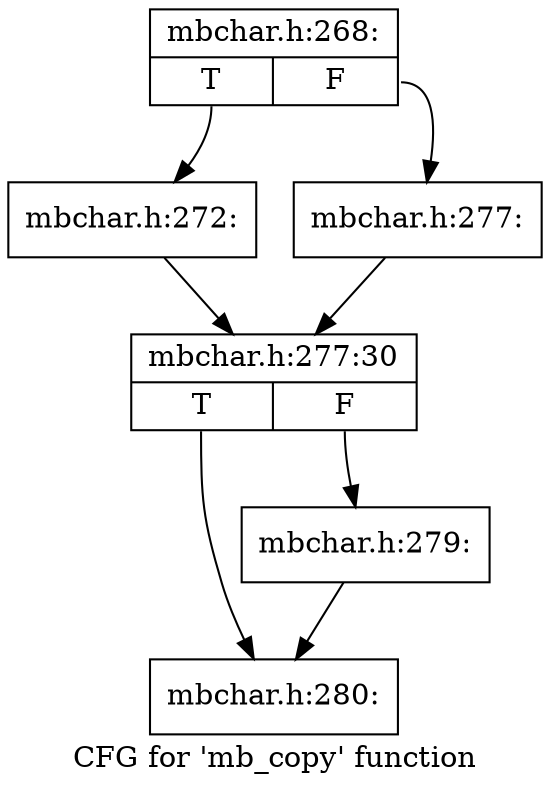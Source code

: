 digraph "CFG for 'mb_copy' function" {
	label="CFG for 'mb_copy' function";

	Node0xe1aac10 [shape=record,label="{mbchar.h:268:|{<s0>T|<s1>F}}"];
	Node0xe1aac10:s0 -> Node0xe1b3ad0;
	Node0xe1aac10:s1 -> Node0xe1eb2c0;
	Node0xe1eb2c0 [shape=record,label="{mbchar.h:277:}"];
	Node0xe1eb2c0 -> Node0xe1b3b20;
	Node0xe1b3ad0 [shape=record,label="{mbchar.h:272:}"];
	Node0xe1b3ad0 -> Node0xe1b3b20;
	Node0xe1b3b20 [shape=record,label="{mbchar.h:277:30|{<s0>T|<s1>F}}"];
	Node0xe1b3b20:s0 -> Node0xe1a2690;
	Node0xe1b3b20:s1 -> Node0xe1b4ec0;
	Node0xe1b4ec0 [shape=record,label="{mbchar.h:279:}"];
	Node0xe1b4ec0 -> Node0xe1a2690;
	Node0xe1a2690 [shape=record,label="{mbchar.h:280:}"];
}
